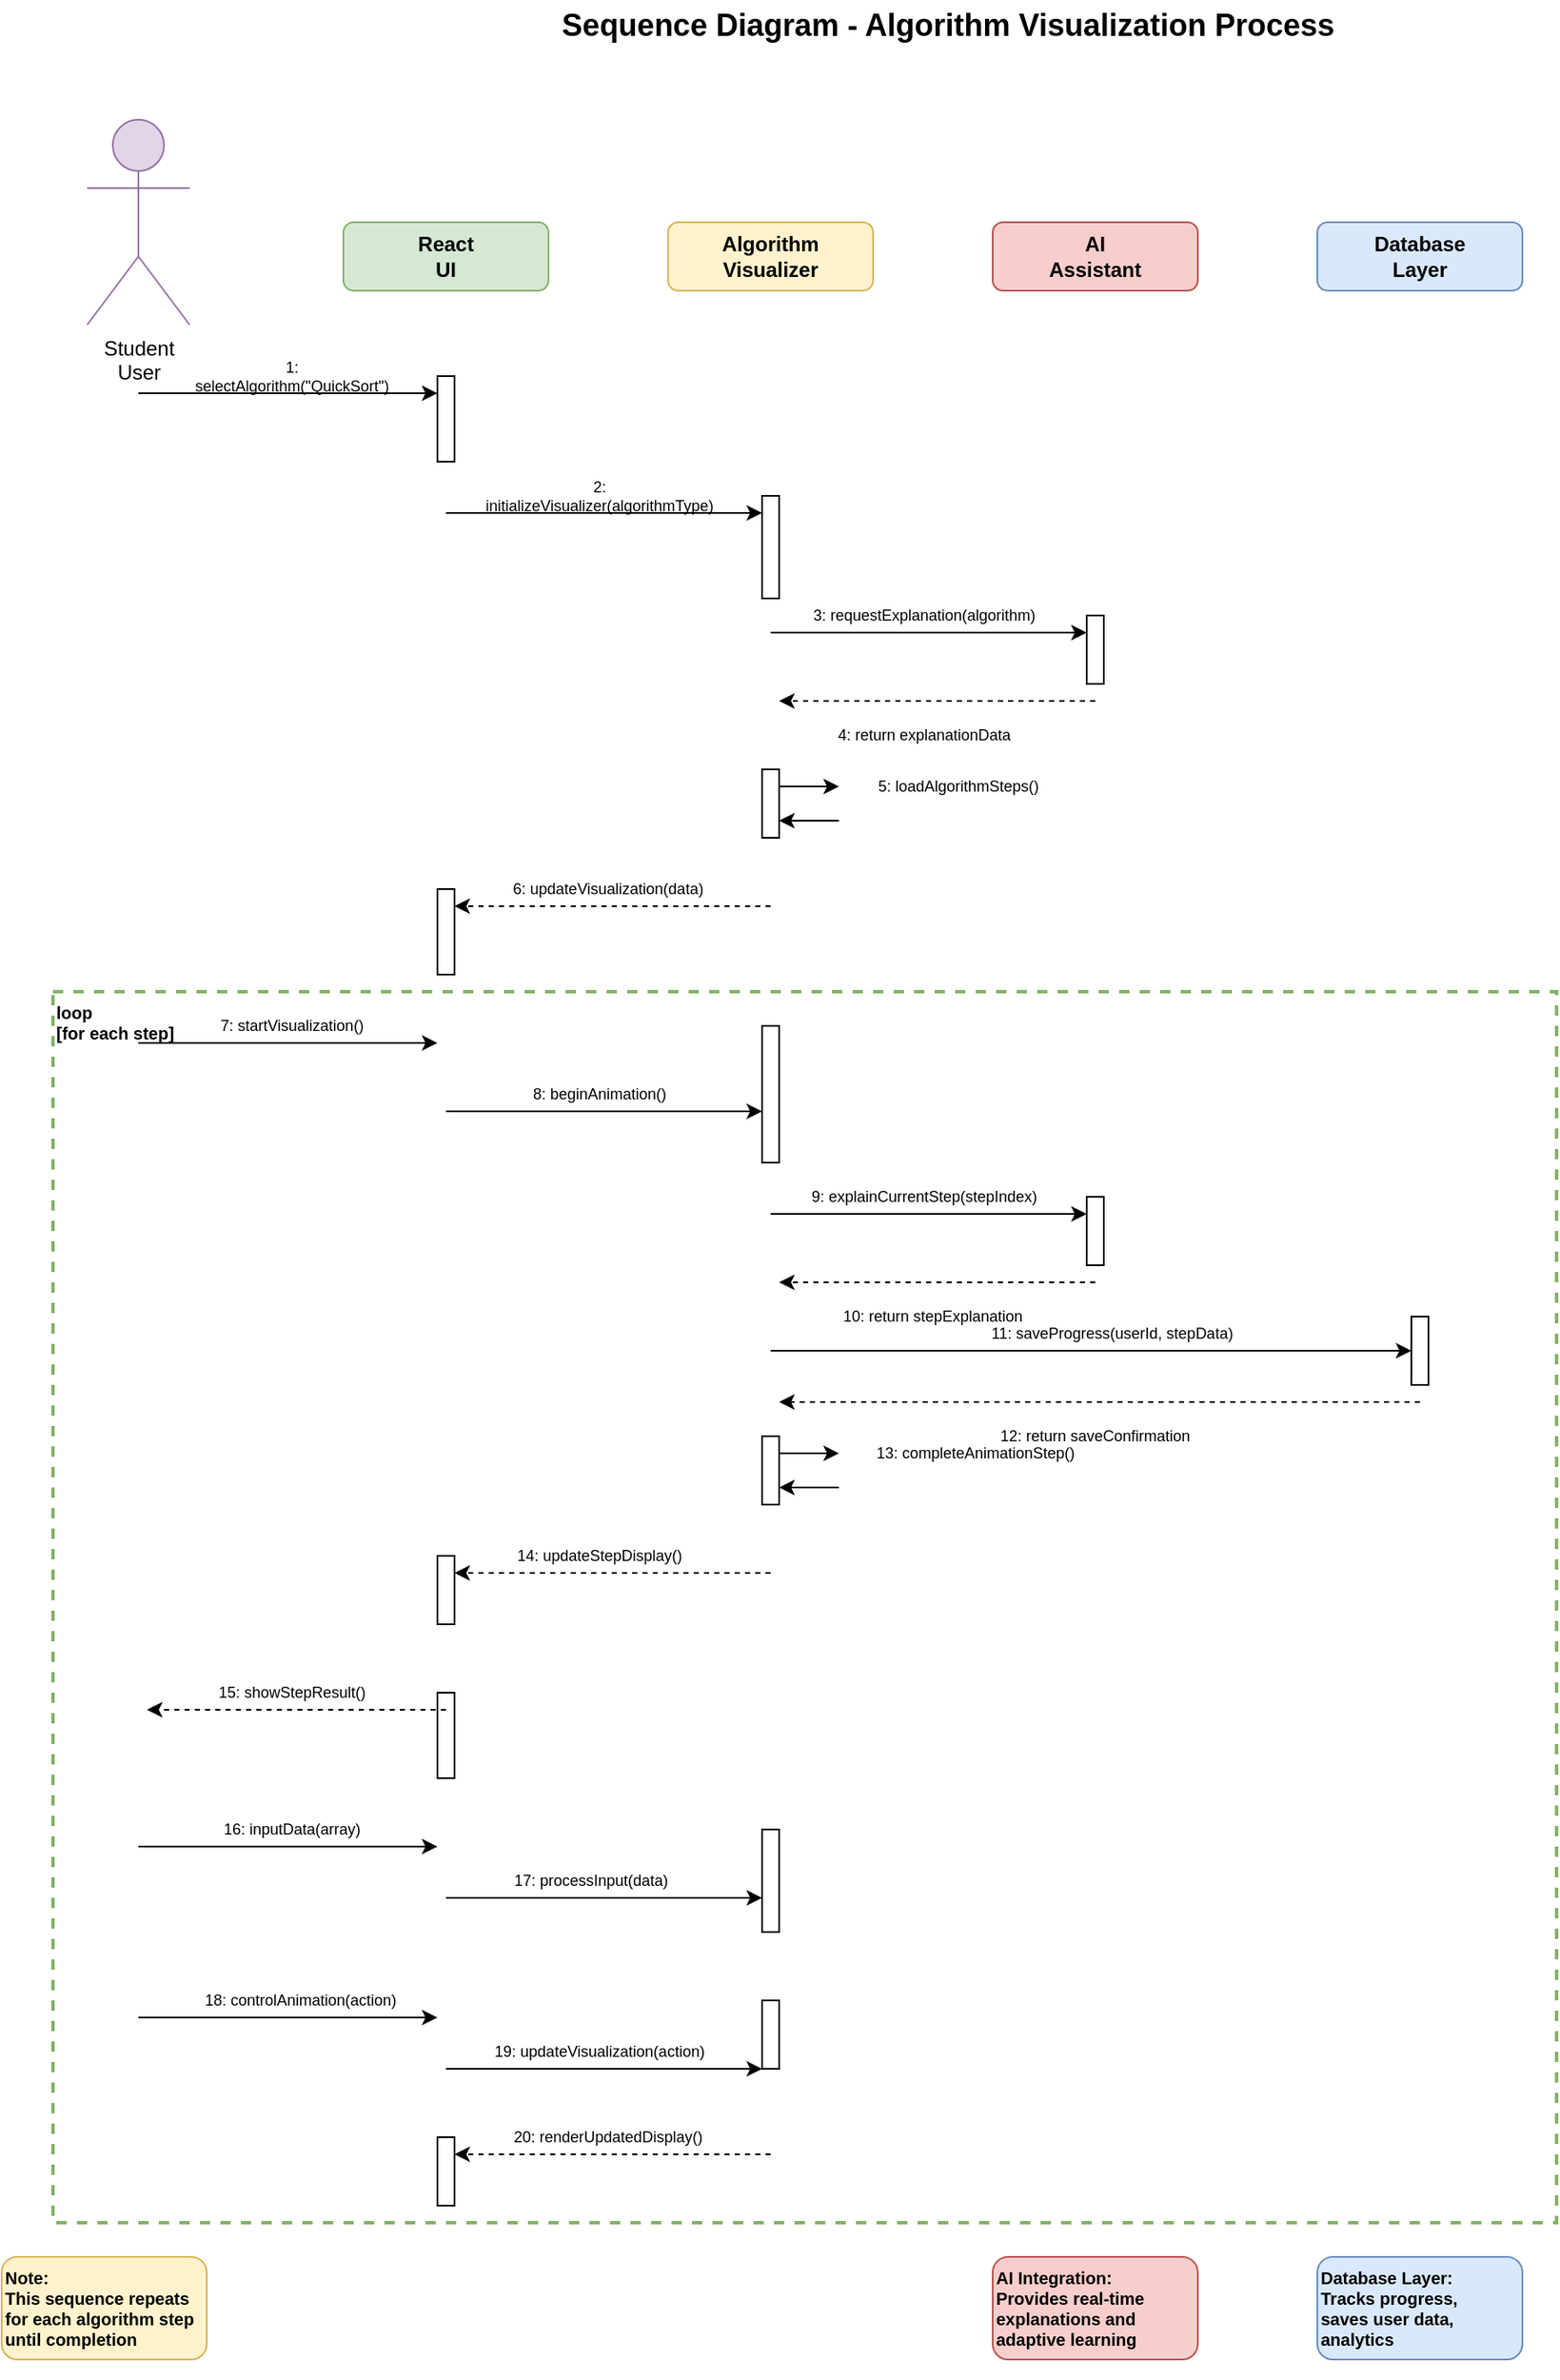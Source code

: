 <mxfile version="24.7.17">
  <diagram name="Sequence Diagram" id="sequence-diagram-clean">
    <mxGraphModel dx="1422" dy="754" grid="1" gridSize="10" guides="1" tooltips="1" connect="1" arrows="1" fold="1" page="1" pageScale="1" pageWidth="1169" pageHeight="1654" math="0" shadow="0">
      <root>
        <mxCell id="0" />
        <mxCell id="1" parent="0" />
        
        <!-- Title -->
        <mxCell id="title" value="Sequence Diagram - Algorithm Visualization Process" style="text;html=1;align=center;verticalAlign=middle;whiteSpace=wrap;rounded=0;fontSize=18;fontStyle=1" vertex="1" parent="1">
          <mxGeometry x="234" y="30" width="700" height="30" as="geometry" />
        </mxCell>

        <!-- Actors -->
        <mxCell id="student" value="Student&#xa;User" style="shape=umlActor;verticalLabelPosition=bottom;verticalAlign=top;html=1;outlineConnect=0;fontSize=12;fillColor=#e1d5e7;strokeColor=#9673a6" vertex="1" parent="1">
          <mxGeometry x="80" y="100" width="60" height="120" as="geometry" />
        </mxCell>

        <mxCell id="react-ui" value="React&#xa;UI" style="rounded=1;whiteSpace=wrap;html=1;fontSize=12;fillColor=#d5e8d4;strokeColor=#82b366;fontStyle=1" vertex="1" parent="1">
          <mxGeometry x="230" y="160" width="120" height="40" as="geometry" />
        </mxCell>

        <mxCell id="visualizer" value="Algorithm&#xa;Visualizer" style="rounded=1;whiteSpace=wrap;html=1;fontSize=12;fillColor=#fff2cc;strokeColor=#d6b656;fontStyle=1" vertex="1" parent="1">
          <mxGeometry x="420" y="160" width="120" height="40" as="geometry" />
        </mxCell>

        <mxCell id="ai-assistant" value="AI&#xa;Assistant" style="rounded=1;whiteSpace=wrap;html=1;fontSize=12;fillColor=#f8cecc;strokeColor=#b85450;fontStyle=1" vertex="1" parent="1">
          <mxGeometry x="610" y="160" width="120" height="40" as="geometry" />
        </mxCell>

        <mxCell id="database" value="Database&#xa;Layer" style="rounded=1;whiteSpace=wrap;html=1;fontSize=12;fillColor=#dae8fc;strokeColor=#6c8ebf;fontStyle=1" vertex="1" parent="1">
          <mxGeometry x="800" y="160" width="120" height="40" as="geometry" />
        </mxCell>

        <!-- Lifelines -->
        <mxCell id="lifeline-student" value="" style="shape=line;strokeWidth=2;html=1;strokeColor=#999999;fillColor=none;dashed=1;dashPattern=5 5;direction=south" vertex="1" parent="1">
          <mxGeometry x="110" y="220" width="0" height="1200" as="geometry" />
        </mxCell>

        <mxCell id="lifeline-ui" value="" style="shape=line;strokeWidth=2;html=1;strokeColor=#999999;fillColor=none;dashed=1;dashPattern=5 5;direction=south" vertex="1" parent="1">
          <mxGeometry x="290" y="200" width="0" height="1220" as="geometry" />
        </mxCell>

        <mxCell id="lifeline-visualizer" value="" style="shape=line;strokeWidth=2;html=1;strokeColor=#999999;fillColor=none;dashed=1;dashPattern=5 5;direction=south" vertex="1" parent="1">
          <mxGeometry x="480" y="200" width="0" height="1220" as="geometry" />
        </mxCell>

        <mxCell id="lifeline-ai" value="" style="shape=line;strokeWidth=2;html=1;strokeColor=#999999;fillColor=none;dashed=1;dashPattern=5 5;direction=south" vertex="1" parent="1">
          <mxGeometry x="670" y="200" width="0" height="1220" as="geometry" />
        </mxCell>

        <mxCell id="lifeline-db" value="" style="shape=line;strokeWidth=2;html=1;strokeColor=#999999;fillColor=none;dashed=1;dashPattern=5 5;direction=south" vertex="1" parent="1">
          <mxGeometry x="860" y="200" width="0" height="1220" as="geometry" />
        </mxCell>

        <!-- Activation Boxes -->
        <mxCell id="activation-ui-1" value="" style="rounded=0;whiteSpace=wrap;html=1;fillColor=#ffffff;strokeColor=#000000" vertex="1" parent="1">
          <mxGeometry x="285" y="250" width="10" height="50" as="geometry" />
        </mxCell>

        <mxCell id="activation-vis-1" value="" style="rounded=0;whiteSpace=wrap;html=1;fillColor=#ffffff;strokeColor=#000000" vertex="1" parent="1">
          <mxGeometry x="475" y="320" width="10" height="60" as="geometry" />
        </mxCell>

        <mxCell id="activation-ai-1" value="" style="rounded=0;whiteSpace=wrap;html=1;fillColor=#ffffff;strokeColor=#000000" vertex="1" parent="1">
          <mxGeometry x="665" y="390" width="10" height="40" as="geometry" />
        </mxCell>

        <mxCell id="activation-vis-2" value="" style="rounded=0;whiteSpace=wrap;html=1;fillColor=#ffffff;strokeColor=#000000" vertex="1" parent="1">
          <mxGeometry x="475" y="480" width="10" height="40" as="geometry" />
        </mxCell>

        <mxCell id="activation-ui-2" value="" style="rounded=0;whiteSpace=wrap;html=1;fillColor=#ffffff;strokeColor=#000000" vertex="1" parent="1">
          <mxGeometry x="285" y="550" width="10" height="50" as="geometry" />
        </mxCell>

        <mxCell id="activation-vis-3" value="" style="rounded=0;whiteSpace=wrap;html=1;fillColor=#ffffff;strokeColor=#000000" vertex="1" parent="1">
          <mxGeometry x="475" y="630" width="10" height="80" as="geometry" />
        </mxCell>

        <mxCell id="activation-ai-2" value="" style="rounded=0;whiteSpace=wrap;html=1;fillColor=#ffffff;strokeColor=#000000" vertex="1" parent="1">
          <mxGeometry x="665" y="730" width="10" height="40" as="geometry" />
        </mxCell>

        <mxCell id="activation-db-1" value="" style="rounded=0;whiteSpace=wrap;html=1;fillColor=#ffffff;strokeColor=#000000" vertex="1" parent="1">
          <mxGeometry x="855" y="800" width="10" height="40" as="geometry" />
        </mxCell>

        <mxCell id="activation-vis-4" value="" style="rounded=0;whiteSpace=wrap;html=1;fillColor=#ffffff;strokeColor=#000000" vertex="1" parent="1">
          <mxGeometry x="475" y="870" width="10" height="40" as="geometry" />
        </mxCell>

        <mxCell id="activation-ui-3" value="" style="rounded=0;whiteSpace=wrap;html=1;fillColor=#ffffff;strokeColor=#000000" vertex="1" parent="1">
          <mxGeometry x="285" y="940" width="10" height="40" as="geometry" />
        </mxCell>

        <mxCell id="activation-ui-4" value="" style="rounded=0;whiteSpace=wrap;html=1;fillColor=#ffffff;strokeColor=#000000" vertex="1" parent="1">
          <mxGeometry x="285" y="1020" width="10" height="50" as="geometry" />
        </mxCell>

        <mxCell id="activation-vis-5" value="" style="rounded=0;whiteSpace=wrap;html=1;fillColor=#ffffff;strokeColor=#000000" vertex="1" parent="1">
          <mxGeometry x="475" y="1100" width="10" height="60" as="geometry" />
        </mxCell>

        <mxCell id="activation-vis-6" value="" style="rounded=0;whiteSpace=wrap;html=1;fillColor=#ffffff;strokeColor=#000000" vertex="1" parent="1">
          <mxGeometry x="475" y="1200" width="10" height="40" as="geometry" />
        </mxCell>

        <mxCell id="activation-ui-5" value="" style="rounded=0;whiteSpace=wrap;html=1;fillColor=#ffffff;strokeColor=#000000" vertex="1" parent="1">
          <mxGeometry x="285" y="1280" width="10" height="40" as="geometry" />
        </mxCell>

        <!-- Messages -->
        <!-- 1. Select Algorithm -->
        <mxCell id="msg1" style="endArrow=classic;html=1;rounded=0;fontSize=10" edge="1" parent="1">
          <mxGeometry width="50" height="50" relative="1" as="geometry">
            <mxPoint x="110" y="260" as="sourcePoint" />
            <mxPoint x="285" y="260" as="targetPoint" />
          </mxGeometry>
        </mxCell>

        <mxCell id="msg1-label" value="1: selectAlgorithm(&quot;QuickSort&quot;)" style="text;html=1;align=center;verticalAlign=middle;whiteSpace=wrap;rounded=0;fontSize=9" vertex="1" parent="1">
          <mxGeometry x="140" y="240" width="120" height="20" as="geometry" />
        </mxCell>

        <!-- 2. Initialize Visualizer -->
        <mxCell id="msg2" style="endArrow=classic;html=1;rounded=0;fontSize=10" edge="1" parent="1">
          <mxGeometry width="50" height="50" relative="1" as="geometry">
            <mxPoint x="290" y="330" as="sourcePoint" />
            <mxPoint x="475" y="330" as="targetPoint" />
          </mxGeometry>
        </mxCell>

        <mxCell id="msg2-label" value="2: initializeVisualizer(algorithmType)" style="text;html=1;align=center;verticalAlign=middle;whiteSpace=wrap;rounded=0;fontSize=9" vertex="1" parent="1">
          <mxGeometry x="310" y="310" width="140" height="20" as="geometry" />
        </mxCell>

        <!-- 3. Request Explanation -->
        <mxCell id="msg3" style="endArrow=classic;html=1;rounded=0;fontSize=10" edge="1" parent="1">
          <mxGeometry width="50" height="50" relative="1" as="geometry">
            <mxPoint x="480" y="400" as="sourcePoint" />
            <mxPoint x="665" y="400" as="targetPoint" />
          </mxGeometry>
        </mxCell>

        <mxCell id="msg3-label" value="3: requestExplanation(algorithm)" style="text;html=1;align=center;verticalAlign=middle;whiteSpace=wrap;rounded=0;fontSize=9" vertex="1" parent="1">
          <mxGeometry x="500" y="380" width="140" height="20" as="geometry" />
        </mxCell>

        <!-- 4. Return Explanation -->
        <mxCell id="msg4" style="endArrow=classic;html=1;rounded=0;fontSize=10;dashed=1" edge="1" parent="1">
          <mxGeometry width="50" height="50" relative="1" as="geometry">
            <mxPoint x="670" y="440" as="sourcePoint" />
            <mxPoint x="485" y="440" as="targetPoint" />
          </mxGeometry>
        </mxCell>

        <mxCell id="msg4-label" value="4: return explanationData" style="text;html=1;align=center;verticalAlign=middle;whiteSpace=wrap;rounded=0;fontSize=9" vertex="1" parent="1">
          <mxGeometry x="510" y="450" width="120" height="20" as="geometry" />
        </mxCell>

        <!-- 5. Load Algorithm Steps (Self) -->
        <mxCell id="msg5" style="endArrow=classic;html=1;rounded=0;fontSize=10" edge="1" parent="1">
          <mxGeometry width="50" height="50" relative="1" as="geometry">
            <mxPoint x="485" y="490" as="sourcePoint" />
            <mxPoint x="520" y="490" as="targetPoint" />
          </mxGeometry>
        </mxCell>

        <mxCell id="msg5-return" style="endArrow=classic;html=1;rounded=0;fontSize=10" edge="1" parent="1">
          <mxGeometry width="50" height="50" relative="1" as="geometry">
            <mxPoint x="520" y="510" as="sourcePoint" />
            <mxPoint x="485" y="510" as="targetPoint" />
          </mxGeometry>
        </mxCell>

        <mxCell id="msg5-label" value="5: loadAlgorithmSteps()" style="text;html=1;align=center;verticalAlign=middle;whiteSpace=wrap;rounded=0;fontSize=9" vertex="1" parent="1">
          <mxGeometry x="530" y="480" width="120" height="20" as="geometry" />
        </mxCell>

        <!-- 6. Update Visualization -->
        <mxCell id="msg6" style="endArrow=classic;html=1;rounded=0;fontSize=10;dashed=1" edge="1" parent="1">
          <mxGeometry width="50" height="50" relative="1" as="geometry">
            <mxPoint x="480" y="560" as="sourcePoint" />
            <mxPoint x="295" y="560" as="targetPoint" />
          </mxGeometry>
        </mxCell>

        <mxCell id="msg6-label" value="6: updateVisualization(data)" style="text;html=1;align=center;verticalAlign=middle;whiteSpace=wrap;rounded=0;fontSize=9" vertex="1" parent="1">
          <mxGeometry x="320" y="540" width="130" height="20" as="geometry" />
        </mxCell>

        <!-- 7. Start Visualization -->
        <mxCell id="msg7" style="endArrow=classic;html=1;rounded=0;fontSize=10" edge="1" parent="1">
          <mxGeometry width="50" height="50" relative="1" as="geometry">
            <mxPoint x="110" y="640" as="sourcePoint" />
            <mxPoint x="285" y="640" as="targetPoint" />
          </mxGeometry>
        </mxCell>

        <mxCell id="msg7-label" value="7: startVisualization()" style="text;html=1;align=center;verticalAlign=middle;whiteSpace=wrap;rounded=0;fontSize=9" vertex="1" parent="1">
          <mxGeometry x="150" y="620" width="100" height="20" as="geometry" />
        </mxCell>

        <!-- 8. Begin Animation -->
        <mxCell id="msg8" style="endArrow=classic;html=1;rounded=0;fontSize=10" edge="1" parent="1">
          <mxGeometry width="50" height="50" relative="1" as="geometry">
            <mxPoint x="290" y="680" as="sourcePoint" />
            <mxPoint x="475" y="680" as="targetPoint" />
          </mxGeometry>
        </mxCell>

        <mxCell id="msg8-label" value="8: beginAnimation()" style="text;html=1;align=center;verticalAlign=middle;whiteSpace=wrap;rounded=0;fontSize=9" vertex="1" parent="1">
          <mxGeometry x="330" y="660" width="100" height="20" as="geometry" />
        </mxCell>

        <!-- 9. Explain Current Step -->
        <mxCell id="msg9" style="endArrow=classic;html=1;rounded=0;fontSize=10" edge="1" parent="1">
          <mxGeometry width="50" height="50" relative="1" as="geometry">
            <mxPoint x="480" y="740" as="sourcePoint" />
            <mxPoint x="665" y="740" as="targetPoint" />
          </mxGeometry>
        </mxCell>

        <mxCell id="msg9-label" value="9: explainCurrentStep(stepIndex)" style="text;html=1;align=center;verticalAlign=middle;whiteSpace=wrap;rounded=0;fontSize=9" vertex="1" parent="1">
          <mxGeometry x="500" y="720" width="140" height="20" as="geometry" />
        </mxCell>

        <!-- 10. Return Step Explanation -->
        <mxCell id="msg10" style="endArrow=classic;html=1;rounded=0;fontSize=10;dashed=1" edge="1" parent="1">
          <mxGeometry width="50" height="50" relative="1" as="geometry">
            <mxPoint x="670" y="780" as="sourcePoint" />
            <mxPoint x="485" y="780" as="targetPoint" />
          </mxGeometry>
        </mxCell>

        <mxCell id="msg10-label" value="10: return stepExplanation" style="text;html=1;align=center;verticalAlign=middle;whiteSpace=wrap;rounded=0;fontSize=9" vertex="1" parent="1">
          <mxGeometry x="510" y="790" width="130" height="20" as="geometry" />
        </mxCell>

        <!-- 11. Save Progress -->
        <mxCell id="msg11" style="endArrow=classic;html=1;rounded=0;fontSize=10" edge="1" parent="1">
          <mxGeometry width="50" height="50" relative="1" as="geometry">
            <mxPoint x="480" y="820" as="sourcePoint" />
            <mxPoint x="855" y="820" as="targetPoint" />
          </mxGeometry>
        </mxCell>

        <mxCell id="msg11-label" value="11: saveProgress(userId, stepData)" style="text;html=1;align=center;verticalAlign=middle;whiteSpace=wrap;rounded=0;fontSize=9" vertex="1" parent="1">
          <mxGeometry x="600" y="800" width="160" height="20" as="geometry" />
        </mxCell>

        <!-- 12. Save Confirmation -->
        <mxCell id="msg12" style="endArrow=classic;html=1;rounded=0;fontSize=10;dashed=1" edge="1" parent="1">
          <mxGeometry width="50" height="50" relative="1" as="geometry">
            <mxPoint x="860" y="850" as="sourcePoint" />
            <mxPoint x="485" y="850" as="targetPoint" />
          </mxGeometry>
        </mxCell>

        <mxCell id="msg12-label" value="12: return saveConfirmation" style="text;html=1;align=center;verticalAlign=middle;whiteSpace=wrap;rounded=0;fontSize=9" vertex="1" parent="1">
          <mxGeometry x="600" y="860" width="140" height="20" as="geometry" />
        </mxCell>

        <!-- 13. Complete Animation Step (Self) -->
        <mxCell id="msg13" style="endArrow=classic;html=1;rounded=0;fontSize=10" edge="1" parent="1">
          <mxGeometry width="50" height="50" relative="1" as="geometry">
            <mxPoint x="485" y="880" as="sourcePoint" />
            <mxPoint x="520" y="880" as="targetPoint" />
          </mxGeometry>
        </mxCell>

        <mxCell id="msg13-return" style="endArrow=classic;html=1;rounded=0;fontSize=10" edge="1" parent="1">
          <mxGeometry width="50" height="50" relative="1" as="geometry">
            <mxPoint x="520" y="900" as="sourcePoint" />
            <mxPoint x="485" y="900" as="targetPoint" />
          </mxGeometry>
        </mxCell>

        <mxCell id="msg13-label" value="13: completeAnimationStep()" style="text;html=1;align=center;verticalAlign=middle;whiteSpace=wrap;rounded=0;fontSize=9" vertex="1" parent="1">
          <mxGeometry x="530" y="870" width="140" height="20" as="geometry" />
        </mxCell>

        <!-- 14. Update Step Display -->
        <mxCell id="msg14" style="endArrow=classic;html=1;rounded=0;fontSize=10;dashed=1" edge="1" parent="1">
          <mxGeometry width="50" height="50" relative="1" as="geometry">
            <mxPoint x="480" y="950" as="sourcePoint" />
            <mxPoint x="295" y="950" as="targetPoint" />
          </mxGeometry>
        </mxCell>

        <mxCell id="msg14-label" value="14: updateStepDisplay()" style="text;html=1;align=center;verticalAlign=middle;whiteSpace=wrap;rounded=0;fontSize=9" vertex="1" parent="1">
          <mxGeometry x="320" y="930" width="120" height="20" as="geometry" />
        </mxCell>

        <!-- 15. Show Step Result -->
        <mxCell id="msg15" style="endArrow=classic;html=1;rounded=0;fontSize=10;dashed=1" edge="1" parent="1">
          <mxGeometry width="50" height="50" relative="1" as="geometry">
            <mxPoint x="290" y="1030" as="sourcePoint" />
            <mxPoint x="115" y="1030" as="targetPoint" />
          </mxGeometry>
        </mxCell>

        <mxCell id="msg15-label" value="15: showStepResult()" style="text;html=1;align=center;verticalAlign=middle;whiteSpace=wrap;rounded=0;fontSize=9" vertex="1" parent="1">
          <mxGeometry x="150" y="1010" width="100" height="20" as="geometry" />
        </mxCell>

        <!-- Student Interaction -->
        <!-- 16. Input Data -->
        <mxCell id="msg16" style="endArrow=classic;html=1;rounded=0;fontSize=10" edge="1" parent="1">
          <mxGeometry width="50" height="50" relative="1" as="geometry">
            <mxPoint x="110" y="1110" as="sourcePoint" />
            <mxPoint x="285" y="1110" as="targetPoint" />
          </mxGeometry>
        </mxCell>

        <mxCell id="msg16-label" value="16: inputData(array)" style="text;html=1;align=center;verticalAlign=middle;whiteSpace=wrap;rounded=0;fontSize=9" vertex="1" parent="1">
          <mxGeometry x="150" y="1090" width="100" height="20" as="geometry" />
        </mxCell>

        <!-- 17. Process Input -->
        <mxCell id="msg17" style="endArrow=classic;html=1;rounded=0;fontSize=10" edge="1" parent="1">
          <mxGeometry width="50" height="50" relative="1" as="geometry">
            <mxPoint x="290" y="1140" as="sourcePoint" />
            <mxPoint x="475" y="1140" as="targetPoint" />
          </mxGeometry>
        </mxCell>

        <mxCell id="msg17-label" value="17: processInput(data)" style="text;html=1;align=center;verticalAlign=middle;whiteSpace=wrap;rounded=0;fontSize=9" vertex="1" parent="1">
          <mxGeometry x="320" y="1120" width="110" height="20" as="geometry" />
        </mxCell>

        <!-- 18. Control Animation -->
        <mxCell id="msg18" style="endArrow=classic;html=1;rounded=0;fontSize=10" edge="1" parent="1">
          <mxGeometry width="50" height="50" relative="1" as="geometry">
            <mxPoint x="110" y="1210" as="sourcePoint" />
            <mxPoint x="285" y="1210" as="targetPoint" />
          </mxGeometry>
        </mxCell>

        <mxCell id="msg18-label" value="18: controlAnimation(action)" style="text;html=1;align=center;verticalAlign=middle;whiteSpace=wrap;rounded=0;fontSize=9" vertex="1" parent="1">
          <mxGeometry x="140" y="1190" width="130" height="20" as="geometry" />
        </mxCell>

        <!-- 19. Update Visualization -->
        <mxCell id="msg19" style="endArrow=classic;html=1;rounded=0;fontSize=10" edge="1" parent="1">
          <mxGeometry width="50" height="50" relative="1" as="geometry">
            <mxPoint x="290" y="1240" as="sourcePoint" />
            <mxPoint x="475" y="1240" as="targetPoint" />
          </mxGeometry>
        </mxCell>

        <mxCell id="msg19-label" value="19: updateVisualization(action)" style="text;html=1;align=center;verticalAlign=middle;whiteSpace=wrap;rounded=0;fontSize=9" vertex="1" parent="1">
          <mxGeometry x="310" y="1220" width="140" height="20" as="geometry" />
        </mxCell>

        <!-- 20. Render Updated Display -->
        <mxCell id="msg20" style="endArrow=classic;html=1;rounded=0;fontSize=10;dashed=1" edge="1" parent="1">
          <mxGeometry width="50" height="50" relative="1" as="geometry">
            <mxPoint x="480" y="1290" as="sourcePoint" />
            <mxPoint x="295" y="1290" as="targetPoint" />
          </mxGeometry>
        </mxCell>

        <mxCell id="msg20-label" value="20: renderUpdatedDisplay()" style="text;html=1;align=center;verticalAlign=middle;whiteSpace=wrap;rounded=0;fontSize=9" vertex="1" parent="1">
          <mxGeometry x="320" y="1270" width="130" height="20" as="geometry" />
        </mxCell>

        <!-- Notes -->
        <mxCell id="note1" value="Note:&#xa;This sequence repeats&#xa;for each algorithm step&#xa;until completion" style="text;html=1;align=left;verticalAlign=top;whiteSpace=wrap;rounded=1;fillColor=#fff2cc;strokeColor=#d6b656;fontSize=10;fontStyle=1" vertex="1" parent="1">
          <mxGeometry x="30" y="1350" width="120" height="60" as="geometry" />
        </mxCell>

        <mxCell id="note2" value="AI Integration:&#xa;Provides real-time&#xa;explanations and&#xa;adaptive learning" style="text;html=1;align=left;verticalAlign=top;whiteSpace=wrap;rounded=1;fillColor=#f8cecc;strokeColor=#b85450;fontSize=10;fontStyle=1" vertex="1" parent="1">
          <mxGeometry x="610" y="1350" width="120" height="60" as="geometry" />
        </mxCell>

        <mxCell id="note3" value="Database Layer:&#xa;Tracks progress,&#xa;saves user data,&#xa;analytics" style="text;html=1;align=left;verticalAlign=top;whiteSpace=wrap;rounded=1;fillColor=#dae8fc;strokeColor=#6c8ebf;fontSize=10;fontStyle=1" vertex="1" parent="1">
          <mxGeometry x="800" y="1350" width="120" height="60" as="geometry" />
        </mxCell>

        <!-- Loop indication -->
        <mxCell id="loop-box" value="loop&#xa;[for each step]" style="rounded=0;whiteSpace=wrap;html=1;fillColor=none;strokeColor=#82b366;strokeWidth=2;dashed=1;fontSize=10;fontStyle=1;verticalAlign=top;align=left" vertex="1" parent="1">
          <mxGeometry x="60" y="610" width="880" height="720" as="geometry" />
        </mxCell>

      </root>
    </mxGraphModel>
  </diagram>
</mxfile>
